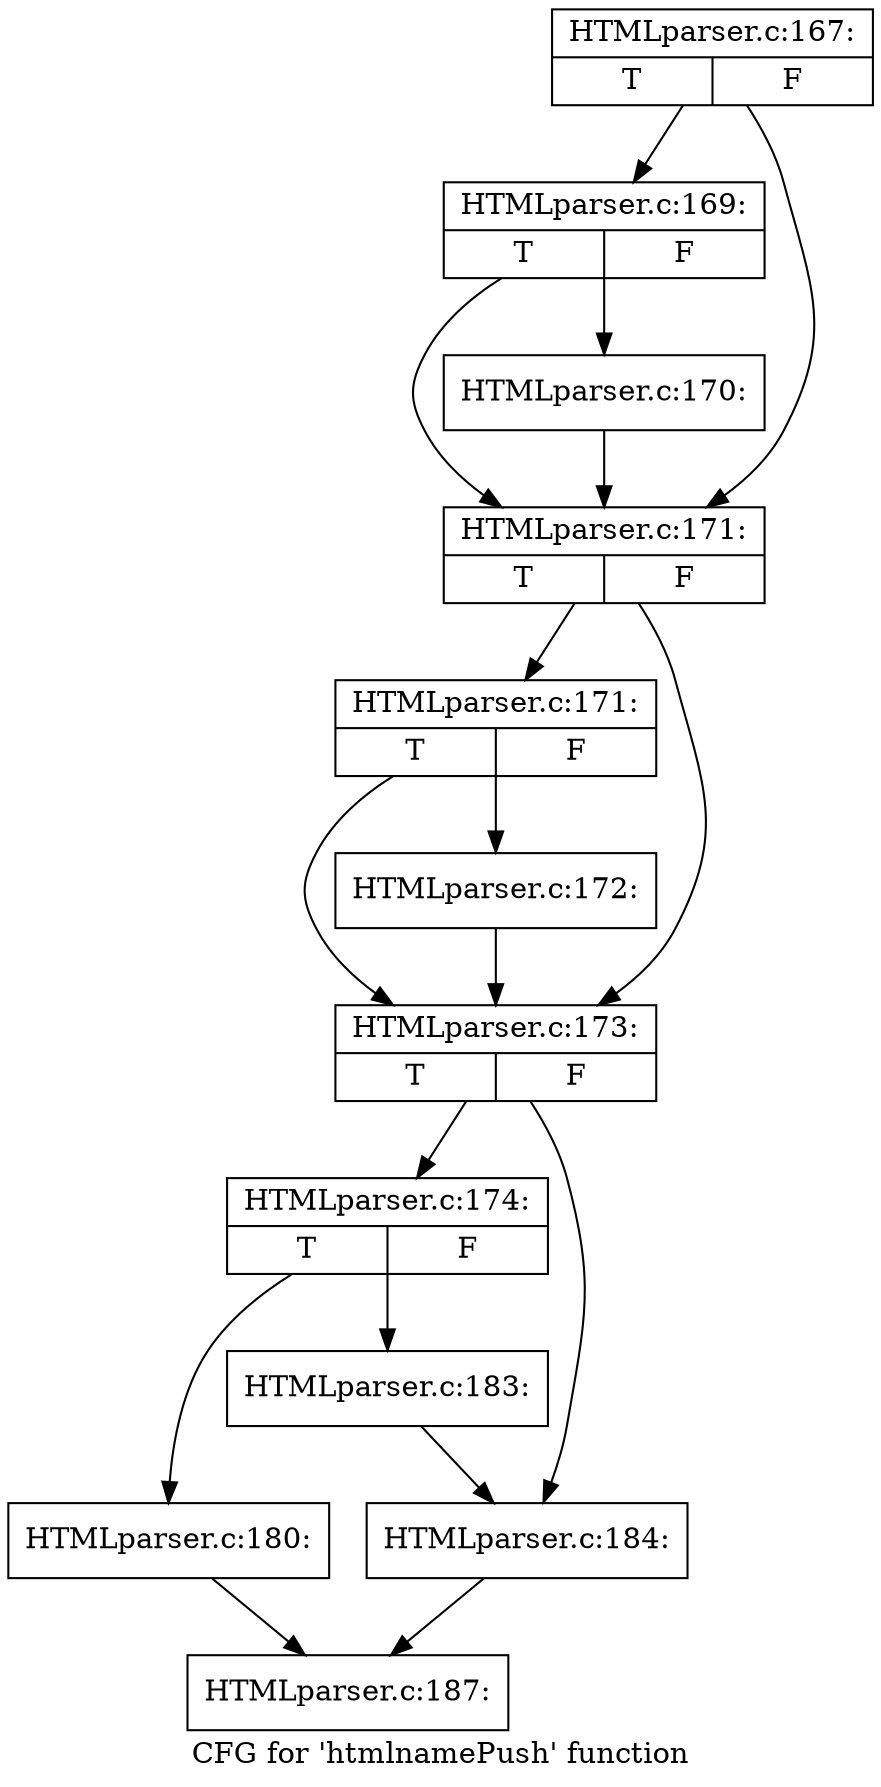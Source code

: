 digraph "CFG for 'htmlnamePush' function" {
	label="CFG for 'htmlnamePush' function";

	Node0x3f6a910 [shape=record,label="{HTMLparser.c:167:|{<s0>T|<s1>F}}"];
	Node0x3f6a910 -> Node0x3f6ad40;
	Node0x3f6a910 -> Node0x3f6acf0;
	Node0x3f6ad40 [shape=record,label="{HTMLparser.c:169:|{<s0>T|<s1>F}}"];
	Node0x3f6ad40 -> Node0x3f6aca0;
	Node0x3f6ad40 -> Node0x3f6acf0;
	Node0x3f6aca0 [shape=record,label="{HTMLparser.c:170:}"];
	Node0x3f6aca0 -> Node0x3f6acf0;
	Node0x3f6acf0 [shape=record,label="{HTMLparser.c:171:|{<s0>T|<s1>F}}"];
	Node0x3f6acf0 -> Node0x3f779a0;
	Node0x3f6acf0 -> Node0x3f77950;
	Node0x3f779a0 [shape=record,label="{HTMLparser.c:171:|{<s0>T|<s1>F}}"];
	Node0x3f779a0 -> Node0x3f77900;
	Node0x3f779a0 -> Node0x3f77950;
	Node0x3f77900 [shape=record,label="{HTMLparser.c:172:}"];
	Node0x3f77900 -> Node0x3f77950;
	Node0x3f77950 [shape=record,label="{HTMLparser.c:173:|{<s0>T|<s1>F}}"];
	Node0x3f77950 -> Node0x3f783c0;
	Node0x3f77950 -> Node0x3f78410;
	Node0x3f783c0 [shape=record,label="{HTMLparser.c:174:|{<s0>T|<s1>F}}"];
	Node0x3f783c0 -> Node0x3f79670;
	Node0x3f783c0 -> Node0x3f796c0;
	Node0x3f79670 [shape=record,label="{HTMLparser.c:180:}"];
	Node0x3f79670 -> Node0x3f6ae30;
	Node0x3f796c0 [shape=record,label="{HTMLparser.c:183:}"];
	Node0x3f796c0 -> Node0x3f78410;
	Node0x3f78410 [shape=record,label="{HTMLparser.c:184:}"];
	Node0x3f78410 -> Node0x3f6ae30;
	Node0x3f6ae30 [shape=record,label="{HTMLparser.c:187:}"];
}
